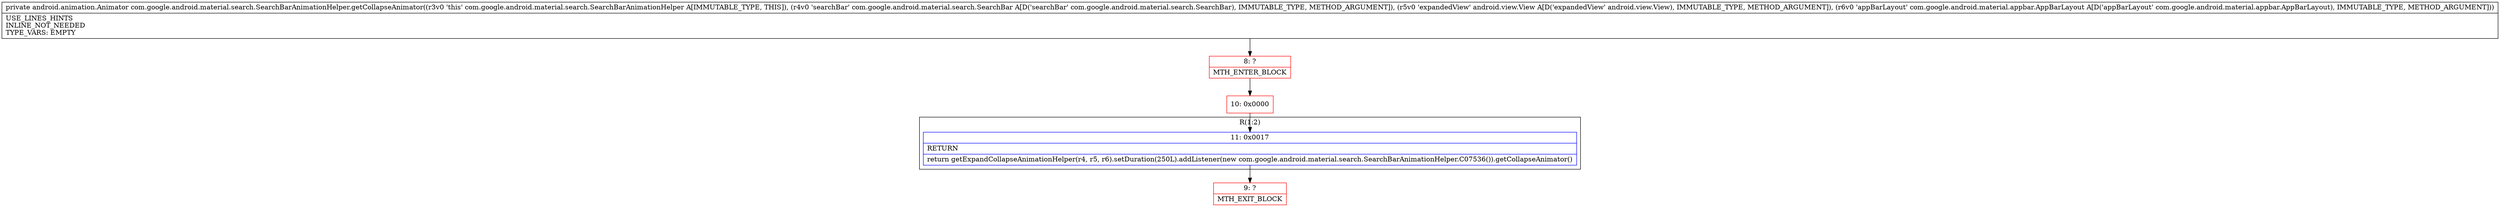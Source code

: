 digraph "CFG forcom.google.android.material.search.SearchBarAnimationHelper.getCollapseAnimator(Lcom\/google\/android\/material\/search\/SearchBar;Landroid\/view\/View;Lcom\/google\/android\/material\/appbar\/AppBarLayout;)Landroid\/animation\/Animator;" {
subgraph cluster_Region_1965631923 {
label = "R(1:2)";
node [shape=record,color=blue];
Node_11 [shape=record,label="{11\:\ 0x0017|RETURN\l|return getExpandCollapseAnimationHelper(r4, r5, r6).setDuration(250L).addListener(new com.google.android.material.search.SearchBarAnimationHelper.C07536()).getCollapseAnimator()\l}"];
}
Node_8 [shape=record,color=red,label="{8\:\ ?|MTH_ENTER_BLOCK\l}"];
Node_10 [shape=record,color=red,label="{10\:\ 0x0000}"];
Node_9 [shape=record,color=red,label="{9\:\ ?|MTH_EXIT_BLOCK\l}"];
MethodNode[shape=record,label="{private android.animation.Animator com.google.android.material.search.SearchBarAnimationHelper.getCollapseAnimator((r3v0 'this' com.google.android.material.search.SearchBarAnimationHelper A[IMMUTABLE_TYPE, THIS]), (r4v0 'searchBar' com.google.android.material.search.SearchBar A[D('searchBar' com.google.android.material.search.SearchBar), IMMUTABLE_TYPE, METHOD_ARGUMENT]), (r5v0 'expandedView' android.view.View A[D('expandedView' android.view.View), IMMUTABLE_TYPE, METHOD_ARGUMENT]), (r6v0 'appBarLayout' com.google.android.material.appbar.AppBarLayout A[D('appBarLayout' com.google.android.material.appbar.AppBarLayout), IMMUTABLE_TYPE, METHOD_ARGUMENT]))  | USE_LINES_HINTS\lINLINE_NOT_NEEDED\lTYPE_VARS: EMPTY\l}"];
MethodNode -> Node_8;Node_11 -> Node_9;
Node_8 -> Node_10;
Node_10 -> Node_11;
}

